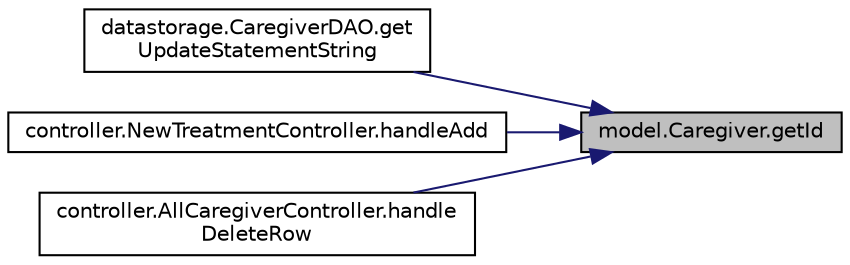 digraph "model.Caregiver.getId"
{
 // LATEX_PDF_SIZE
  edge [fontname="Helvetica",fontsize="10",labelfontname="Helvetica",labelfontsize="10"];
  node [fontname="Helvetica",fontsize="10",shape=record];
  rankdir="RL";
  Node1 [label="model.Caregiver.getId",height=0.2,width=0.4,color="black", fillcolor="grey75", style="filled", fontcolor="black",tooltip=" "];
  Node1 -> Node2 [dir="back",color="midnightblue",fontsize="10",style="solid",fontname="Helvetica"];
  Node2 [label="datastorage.CaregiverDAO.get\lUpdateStatementString",height=0.2,width=0.4,color="black", fillcolor="white", style="filled",URL="$classdatastorage_1_1_caregiver_d_a_o.html#adb4ac67ab60d0bc6325da8ff668bbc3f",tooltip=" "];
  Node1 -> Node3 [dir="back",color="midnightblue",fontsize="10",style="solid",fontname="Helvetica"];
  Node3 [label="controller.NewTreatmentController.handleAdd",height=0.2,width=0.4,color="black", fillcolor="white", style="filled",URL="$classcontroller_1_1_new_treatment_controller.html#a499ea66ebbb38bda3612fa3f619b9cee",tooltip=" "];
  Node1 -> Node4 [dir="back",color="midnightblue",fontsize="10",style="solid",fontname="Helvetica"];
  Node4 [label="controller.AllCaregiverController.handle\lDeleteRow",height=0.2,width=0.4,color="black", fillcolor="white", style="filled",URL="$classcontroller_1_1_all_caregiver_controller.html#ac1c2083b8cf430c1d608ae431f529a24",tooltip=" "];
}
